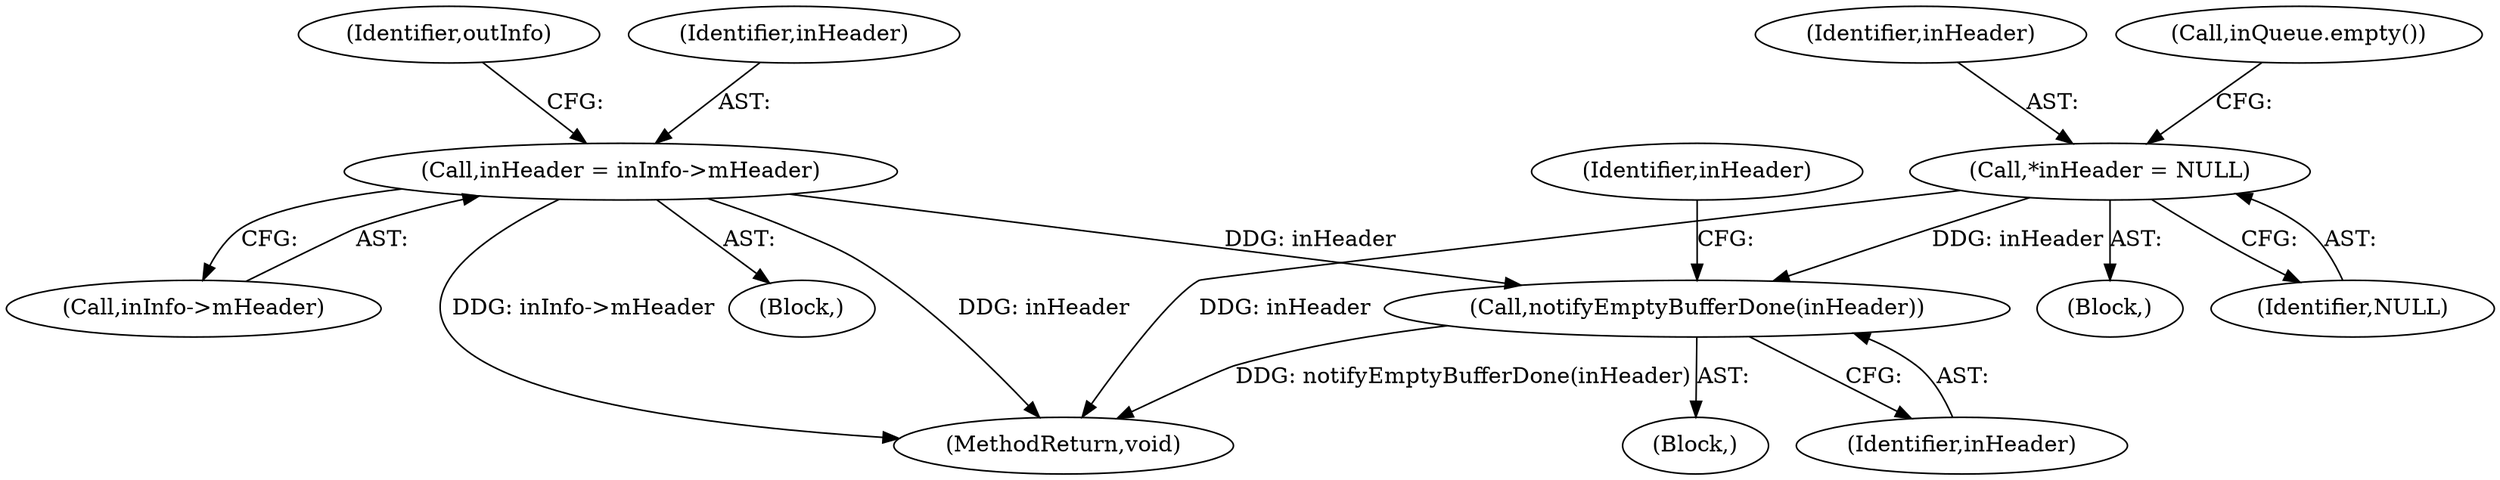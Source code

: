 digraph "0_Android_ad40e57890f81a3cf436c5f06da66396010bd9e5@pointer" {
"1000533" [label="(Call,notifyEmptyBufferDone(inHeader))"];
"1000150" [label="(Call,inHeader = inInfo->mHeader)"];
"1000139" [label="(Call,*inHeader = NULL)"];
"1000133" [label="(Block,)"];
"1000140" [label="(Identifier,inHeader)"];
"1000145" [label="(Block,)"];
"1000150" [label="(Call,inHeader = inInfo->mHeader)"];
"1000157" [label="(Identifier,outInfo)"];
"1000560" [label="(MethodReturn,void)"];
"1000533" [label="(Call,notifyEmptyBufferDone(inHeader))"];
"1000141" [label="(Identifier,NULL)"];
"1000534" [label="(Identifier,inHeader)"];
"1000151" [label="(Identifier,inHeader)"];
"1000144" [label="(Call,inQueue.empty())"];
"1000152" [label="(Call,inInfo->mHeader)"];
"1000522" [label="(Block,)"];
"1000139" [label="(Call,*inHeader = NULL)"];
"1000536" [label="(Identifier,inHeader)"];
"1000533" -> "1000522"  [label="AST: "];
"1000533" -> "1000534"  [label="CFG: "];
"1000534" -> "1000533"  [label="AST: "];
"1000536" -> "1000533"  [label="CFG: "];
"1000533" -> "1000560"  [label="DDG: notifyEmptyBufferDone(inHeader)"];
"1000150" -> "1000533"  [label="DDG: inHeader"];
"1000139" -> "1000533"  [label="DDG: inHeader"];
"1000150" -> "1000145"  [label="AST: "];
"1000150" -> "1000152"  [label="CFG: "];
"1000151" -> "1000150"  [label="AST: "];
"1000152" -> "1000150"  [label="AST: "];
"1000157" -> "1000150"  [label="CFG: "];
"1000150" -> "1000560"  [label="DDG: inHeader"];
"1000150" -> "1000560"  [label="DDG: inInfo->mHeader"];
"1000139" -> "1000133"  [label="AST: "];
"1000139" -> "1000141"  [label="CFG: "];
"1000140" -> "1000139"  [label="AST: "];
"1000141" -> "1000139"  [label="AST: "];
"1000144" -> "1000139"  [label="CFG: "];
"1000139" -> "1000560"  [label="DDG: inHeader"];
}
